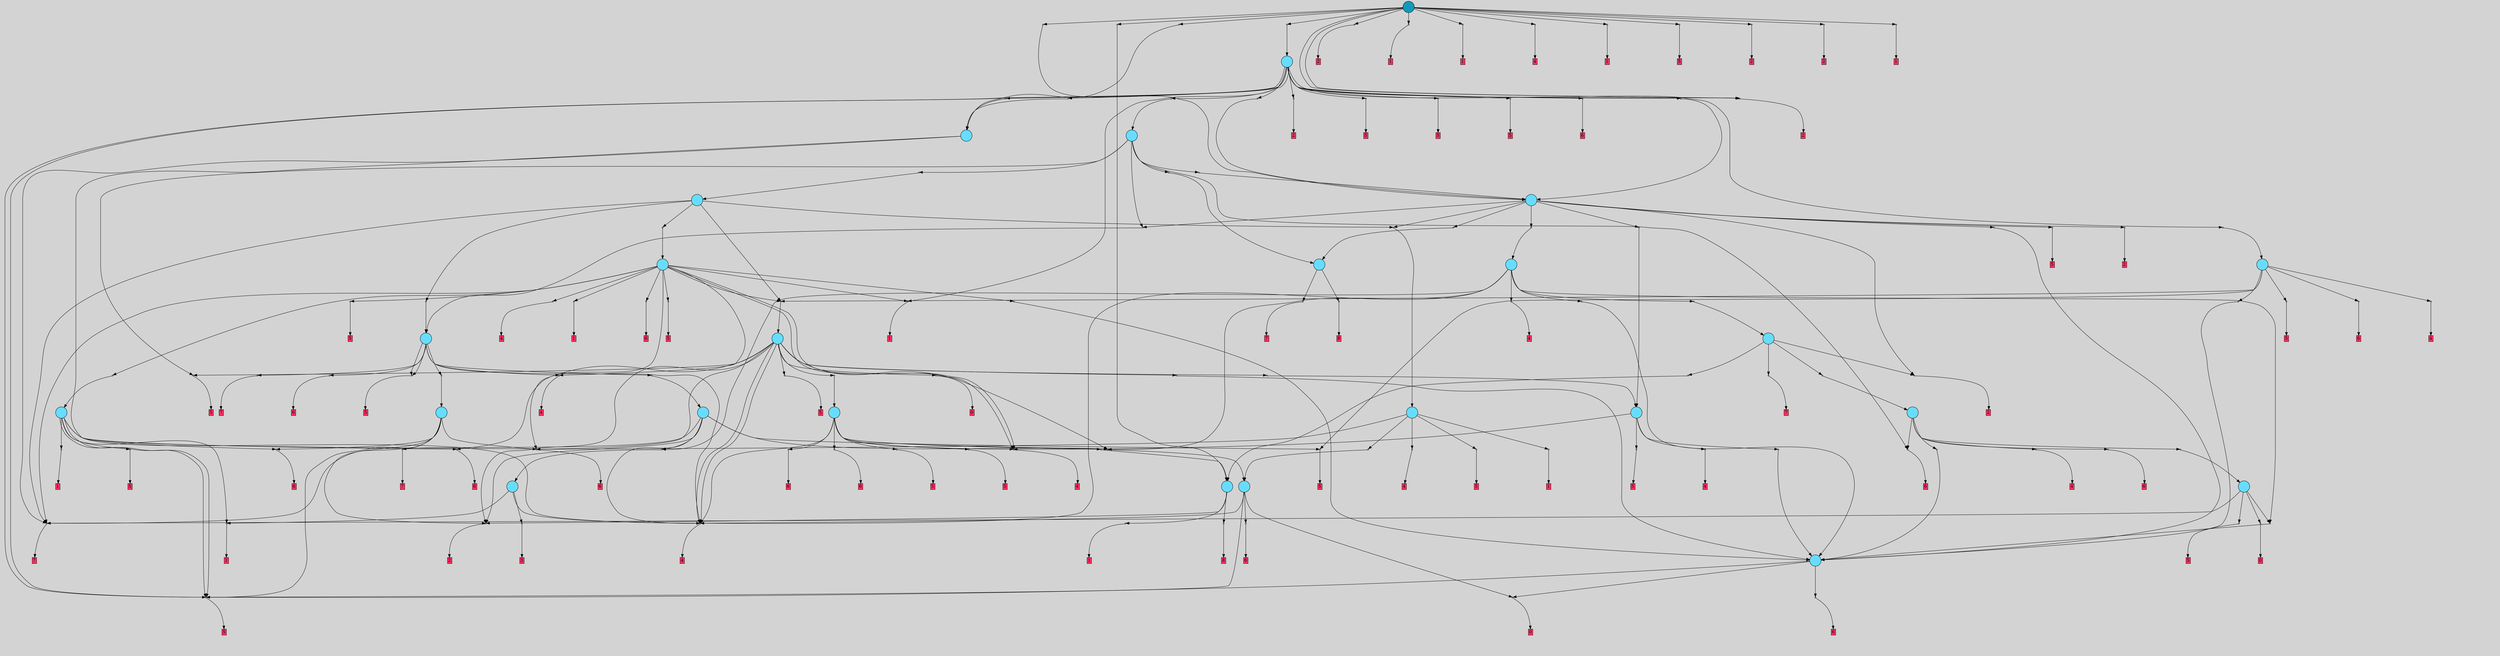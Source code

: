 // File exported with GEGELATI v1.3.1
// On the 2024-04-09 09:48:10
// With the File::TPGGraphDotExporter
digraph{
	graph[pad = "0.212, 0.055" bgcolor = lightgray]
	node[shape=circle style = filled label = ""]
		T1 [fillcolor="#66ddff"]
		T3 [fillcolor="#66ddff"]
		T6 [fillcolor="#66ddff"]
		T7 [fillcolor="#66ddff"]
		T16 [fillcolor="#66ddff"]
		T17 [fillcolor="#66ddff"]
		T25 [fillcolor="#66ddff"]
		T27 [fillcolor="#66ddff"]
		T46 [fillcolor="#66ddff"]
		T48 [fillcolor="#66ddff"]
		T52 [fillcolor="#66ddff"]
		T69 [fillcolor="#66ddff"]
		T71 [fillcolor="#66ddff"]
		T153 [fillcolor="#66ddff"]
		T167 [fillcolor="#66ddff"]
		T170 [fillcolor="#66ddff"]
		T195 [fillcolor="#66ddff"]
		T215 [fillcolor="#66ddff"]
		T229 [fillcolor="#66ddff"]
		T231 [fillcolor="#66ddff"]
		T247 [fillcolor="#66ddff"]
		T318 [fillcolor="#66ddff"]
		T395 [fillcolor="#66ddff"]
		T548 [fillcolor="#66ddff"]
		T899 [fillcolor="#1199bb"]
		P22128 [fillcolor="#cccccc" shape=point] //
		I22128 [shape=box style=invis label="5|0&3|4#4|7#1|7#3|5&#92;n6|5&4|6#1|6#2|6#0|5&#92;n7|7&4|0#4|5#3|6#3|3&#92;n2|7&0|6#1|2#3|6#1|1&#92;n6|7&0|0#0|1#4|2#0|7&#92;n4|4&1|6#4|5#1|4#0|6&#92;n2|6&1|1#4|7#1|2#2|6&#92;n"]
		P22128 -> I22128[style=invis]
		A12295 [fillcolor="#ff3366" shape=box margin=0.03 width=0 height=0 label="1"]
		T1 -> P22128 -> A12295
		P22129 [fillcolor="#cccccc" shape=point] //
		I22129 [shape=box style=invis label="1|4&0|2#1|4#1|7#0|4&#92;n"]
		P22129 -> I22129[style=invis]
		A12296 [fillcolor="#ff3366" shape=box margin=0.03 width=0 height=0 label="2"]
		T1 -> P22129 -> A12296
		P22130 [fillcolor="#cccccc" shape=point] //
		I22130 [shape=box style=invis label="7|1&3|3#3|3#0|7#4|3&#92;n7|7&1|7#0|6#2|3#4|5&#92;n1|0&3|3#2|0#1|0#2|3&#92;n7|7&1|4#2|7#3|0#2|3&#92;n0|7&2|1#2|5#1|4#0|4&#92;n1|6&2|2#1|7#3|0#4|3&#92;n2|3&4|2#1|5#1|5#1|3&#92;n0|2&1|2#3|0#3|4#1|6&#92;n"]
		P22130 -> I22130[style=invis]
		A12297 [fillcolor="#ff3366" shape=box margin=0.03 width=0 height=0 label="3"]
		T3 -> P22130 -> A12297
		P22131 [fillcolor="#cccccc" shape=point] //
		I22131 [shape=box style=invis label="3|3&3|5#2|0#3|2#4|0&#92;n1|1&2|2#2|2#3|2#3|0&#92;n4|2&1|1#4|7#0|0#0|4&#92;n0|6&0|3#1|0#2|0#0|2&#92;n7|7&3|0#0|7#4|1#4|3&#92;n0|3&1|7#2|3#3|2#2|4&#92;n6|6&2|5#0|0#3|3#1|2&#92;n3|0&1|5#4|6#2|7#0|1&#92;n1|3&1|2#2|1#0|7#4|4&#92;n6|2&0|4#1|3#3|0#1|6&#92;n"]
		P22131 -> I22131[style=invis]
		A12298 [fillcolor="#ff3366" shape=box margin=0.03 width=0 height=0 label="4"]
		T3 -> P22131 -> A12298
		P22132 [fillcolor="#cccccc" shape=point] //
		I22132 [shape=box style=invis label="3|4&2|7#0|1#2|2#1|4&#92;n2|7&4|5#1|2#3|2#1|7&#92;n7|1&0|4#0|3#2|4#0|1&#92;n3|7&3|3#3|7#1|3#4|4&#92;n3|1&3|2#4|6#4|6#4|7&#92;n3|5&3|0#1|5#4|7#4|5&#92;n"]
		P22132 -> I22132[style=invis]
		A12299 [fillcolor="#ff3366" shape=box margin=0.03 width=0 height=0 label="6"]
		T6 -> P22132 -> A12299
		P22133 [fillcolor="#cccccc" shape=point] //
		I22133 [shape=box style=invis label="6|4&1|1#0|2#3|3#4|7&#92;n5|6&0|0#0|5#2|6#4|7&#92;n7|2&2|2#2|0#1|5#3|6&#92;n1|5&4|6#4|6#1|4#4|3&#92;n"]
		P22133 -> I22133[style=invis]
		A12300 [fillcolor="#ff3366" shape=box margin=0.03 width=0 height=0 label="7"]
		T6 -> P22133 -> A12300
		P22134 [fillcolor="#cccccc" shape=point] //
		I22134 [shape=box style=invis label="7|2&2|4#3|5#2|6#1|4&#92;n1|2&3|7#4|5#1|4#4|2&#92;n3|7&4|3#4|5#4|1#3|6&#92;n"]
		P22134 -> I22134[style=invis]
		A12301 [fillcolor="#ff3366" shape=box margin=0.03 width=0 height=0 label="7"]
		T7 -> P22134 -> A12301
		P22135 [fillcolor="#cccccc" shape=point] //
		I22135 [shape=box style=invis label="7|5&0|3#0|2#0|6#1|0&#92;n2|0&4|0#1|4#3|5#1|6&#92;n3|3&1|1#1|2#1|3#0|4&#92;n0|4&3|3#0|6#0|7#1|0&#92;n5|7&2|4#3|6#0|7#2|1&#92;n0|1&3|5#0|1#4|7#3|2&#92;n0|3&1|2#4|7#1|1#0|0&#92;n3|3&1|6#2|0#0|1#0|3&#92;n3|6&1|6#0|3#1|2#2|3&#92;n3|5&2|1#2|5#3|0#4|5&#92;n"]
		P22135 -> I22135[style=invis]
		A12302 [fillcolor="#ff3366" shape=box margin=0.03 width=0 height=0 label="8"]
		T7 -> P22135 -> A12302
		P22136 [fillcolor="#cccccc" shape=point] //
		I22136 [shape=box style=invis label="3|2&1|1#2|4#1|1#3|5&#92;n3|1&3|7#1|6#3|7#1|6&#92;n3|7&2|0#0|2#1|0#4|2&#92;n1|4&0|0#2|0#0|3#4|4&#92;n2|2&0|7#1|3#4|3#1|7&#92;n0|0&2|1#1|3#2|0#0|1&#92;n4|7&1|0#4|6#1|3#3|4&#92;n0|5&4|5#3|1#0|1#1|5&#92;n"]
		P22136 -> I22136[style=invis]
		A12303 [fillcolor="#ff3366" shape=box margin=0.03 width=0 height=0 label="8"]
		T1 -> P22136 -> A12303
		P22137 [fillcolor="#cccccc" shape=point] //
		I22137 [shape=box style=invis label="3|1&2|7#0|3#1|5#1|7&#92;n7|7&3|0#3|7#0|0#2|0&#92;n5|0&1|4#2|6#4|6#4|4&#92;n3|3&2|4#1|1#4|0#4|3&#92;n4|7&1|6#4|5#0|0#0|3&#92;n6|6&1|6#0|7#1|4#3|3&#92;n"]
		P22137 -> I22137[style=invis]
		A12304 [fillcolor="#ff3366" shape=box margin=0.03 width=0 height=0 label="1"]
		T3 -> P22137 -> A12304
		P22138 [fillcolor="#cccccc" shape=point] //
		I22138 [shape=box style=invis label="4|6&4|3#4|4#4|0#4|5&#92;n7|3&3|1#2|7#3|0#4|5&#92;n2|6&1|0#4|4#0|0#4|0&#92;n3|5&0|1#4|2#3|0#3|7&#92;n3|3&4|3#2|0#0|7#0|1&#92;n3|4&4|2#0|7#4|4#3|0&#92;n1|3&0|1#2|1#2|4#0|2&#92;n7|2&4|6#2|3#3|4#2|6&#92;n2|7&2|0#2|6#0|7#4|1&#92;n"]
		P22138 -> I22138[style=invis]
		A12305 [fillcolor="#ff3366" shape=box margin=0.03 width=0 height=0 label="0"]
		T16 -> P22138 -> A12305
		P22139 [fillcolor="#cccccc" shape=point] //
		I22139 [shape=box style=invis label="6|0&0|1#0|7#4|0#2|7&#92;n6|7&4|4#2|5#3|6#4|5&#92;n7|6&3|4#0|3#3|0#2|6&#92;n2|1&2|3#4|5#2|4#4|6&#92;n6|4&3|6#1|0#2|2#1|7&#92;n"]
		P22139 -> I22139[style=invis]
		A12306 [fillcolor="#ff3366" shape=box margin=0.03 width=0 height=0 label="6"]
		T16 -> P22139 -> A12306
		P22140 [fillcolor="#cccccc" shape=point] //
		I22140 [shape=box style=invis label="4|2&0|5#1|7#1|7#4|4&#92;n1|1&3|0#4|3#0|5#1|6&#92;n3|0&1|5#3|5#4|7#0|0&#92;n5|6&3|5#4|2#0|7#2|2&#92;n5|4&2|7#1|6#0|0#4|6&#92;n2|4&3|2#3|7#2|4#3|2&#92;n6|2&4|1#1|1#1|4#1|6&#92;n2|4&1|5#3|0#3|4#2|4&#92;n6|6&2|5#4|7#1|6#0|7&#92;n"]
		P22140 -> I22140[style=invis]
		A12307 [fillcolor="#ff3366" shape=box margin=0.03 width=0 height=0 label="5"]
		T16 -> P22140 -> A12307
		T16 -> P22131
		T17 -> P22140
		P22141 [fillcolor="#cccccc" shape=point] //
		I22141 [shape=box style=invis label="6|0&0|1#0|7#4|0#2|7&#92;n6|4&3|6#1|0#2|2#1|7&#92;n7|6&3|4#0|3#3|0#3|6&#92;n4|3&2|2#2|0#1|3#1|5&#92;n7|1&2|3#4|5#2|4#4|6&#92;n"]
		P22141 -> I22141[style=invis]
		A12308 [fillcolor="#ff3366" shape=box margin=0.03 width=0 height=0 label="6"]
		T17 -> P22141 -> A12308
		T17 -> P22138
		T25 -> P22132
		P22142 [fillcolor="#cccccc" shape=point] //
		I22142 [shape=box style=invis label="6|4&1|1#0|2#3|3#4|7&#92;n5|6&0|0#3|5#2|6#4|7&#92;n7|2&2|2#2|0#1|5#3|6&#92;n1|5&4|6#4|6#1|4#4|3&#92;n0|2&0|0#0|7#4|6#3|0&#92;n"]
		P22142 -> I22142[style=invis]
		A12309 [fillcolor="#ff3366" shape=box margin=0.03 width=0 height=0 label="7"]
		T25 -> P22142 -> A12309
		T25 -> P22140
		T25 -> P22129
		P22143 [fillcolor="#cccccc" shape=point] //
		I22143 [shape=box style=invis label="6|0&0|1#0|7#4|0#2|7&#92;n7|6&3|4#0|3#3|0#2|6&#92;n6|4&3|6#1|0#2|2#1|7&#92;n7|1&2|3#4|5#2|4#4|6&#92;n"]
		P22143 -> I22143[style=invis]
		A12310 [fillcolor="#ff3366" shape=box margin=0.03 width=0 height=0 label="6"]
		T25 -> P22143 -> A12310
		T27 -> P22140
		T27 -> P22143
		T27 -> P22140
		P22144 [fillcolor="#cccccc" shape=point] //
		I22144 [shape=box style=invis label="3|0&2|7#0|3#1|5#1|7&#92;n7|7&3|0#3|7#0|0#2|0&#92;n5|0&1|4#2|6#4|6#4|4&#92;n6|6&1|6#0|7#1|4#3|3&#92;n4|7&1|6#4|5#0|0#0|3&#92;n3|3&2|4#1|1#4|0#4|3&#92;n"]
		P22144 -> I22144[style=invis]
		A12311 [fillcolor="#ff3366" shape=box margin=0.03 width=0 height=0 label="1"]
		T27 -> P22144 -> A12311
		P22145 [fillcolor="#cccccc" shape=point] //
		I22145 [shape=box style=invis label="5|4&2|7#1|6#0|0#4|6&#92;n1|1&3|0#4|3#0|5#1|6&#92;n3|0&1|5#3|5#4|7#0|0&#92;n5|6&3|5#4|2#0|7#2|2&#92;n4|2&0|5#1|7#1|7#4|4&#92;n2|4&3|2#3|7#2|4#3|2&#92;n6|2&4|1#1|1#1|4#1|6&#92;n2|4&1|5#3|0#3|4#2|4&#92;n6|6&0|5#4|7#1|6#0|7&#92;n"]
		P22145 -> I22145[style=invis]
		A12312 [fillcolor="#ff3366" shape=box margin=0.03 width=0 height=0 label="5"]
		T27 -> P22145 -> A12312
		T27 -> P22131
		P22146 [fillcolor="#cccccc" shape=point] //
		I22146 [shape=box style=invis label="3|5&3|0#1|5#4|7#4|5&#92;n7|1&0|4#0|3#2|4#0|1&#92;n3|7&3|3#3|7#1|3#4|4&#92;n3|1&3|2#3|6#4|6#4|7&#92;n2|7&4|5#1|2#3|2#1|7&#92;n"]
		P22146 -> I22146[style=invis]
		A12313 [fillcolor="#ff3366" shape=box margin=0.03 width=0 height=0 label="6"]
		T27 -> P22146 -> A12313
		T27 -> P22137
		P22147 [fillcolor="#cccccc" shape=point] //
		I22147 [shape=box style=invis label="3|5&4|0#1|5#4|7#4|5&#92;n0|0&1|3#2|5#0|4#3|7&#92;n2|7&4|1#1|2#3|2#1|7&#92;n7|1&0|4#0|3#3|4#0|1&#92;n3|4&2|7#0|1#2|2#1|4&#92;n"]
		P22147 -> I22147[style=invis]
		T46 -> P22147 -> T3
		T46 -> P22133
		T46 -> P22129
		P22148 [fillcolor="#cccccc" shape=point] //
		I22148 [shape=box style=invis label="6|0&3|1#2|1#2|0#0|4&#92;n6|5&3|1#2|3#1|5#1|0&#92;n"]
		P22148 -> I22148[style=invis]
		T46 -> P22148 -> T16
		T46 -> P22131
		P22149 [fillcolor="#cccccc" shape=point] //
		I22149 [shape=box style=invis label="4|2&0|5#1|7#1|7#4|4&#92;n1|1&3|0#4|3#0|5#1|6&#92;n6|6&2|5#4|7#1|6#0|7&#92;n5|6&4|5#4|2#0|7#2|2&#92;n5|4&2|7#1|6#0|0#4|6&#92;n6|2&4|1#1|1#1|4#1|6&#92;n2|4&1|5#3|0#3|4#2|4&#92;n3|0&1|5#3|5#4|7#0|0&#92;n"]
		P22149 -> I22149[style=invis]
		A12314 [fillcolor="#ff3366" shape=box margin=0.03 width=0 height=0 label="5"]
		T46 -> P22149 -> A12314
		P22150 [fillcolor="#cccccc" shape=point] //
		I22150 [shape=box style=invis label="3|7&4|2#1|2#2|7#0|6&#92;n3|6&2|2#0|7#4|6#1|3&#92;n5|1&1|5#0|5#1|5#2|4&#92;n7|3&3|0#0|3#3|7#0|2&#92;n2|5&2|2#4|2#2|7#2|1&#92;n0|0&3|2#2|1#2|5#0|4&#92;n3|7&3|6#2|0#1|7#2|4&#92;n5|2&3|3#3|0#1|6#3|7&#92;n"]
		P22150 -> I22150[style=invis]
		A12315 [fillcolor="#ff3366" shape=box margin=0.03 width=0 height=0 label="4"]
		T48 -> P22150 -> A12315
		P22151 [fillcolor="#cccccc" shape=point] //
		I22151 [shape=box style=invis label="4|2&0|5#1|7#1|7#4|4&#92;n1|1&3|0#4|3#0|5#1|6&#92;n2|4&3|2#3|7#2|4#3|2&#92;n5|6&3|5#4|2#0|7#2|2&#92;n5|4&2|7#1|6#0|0#4|6&#92;n3|0&1|5#3|5#4|7#0|0&#92;n6|2&4|1#1|1#1|4#1|6&#92;n2|4&1|5#3|0#3|4#2|4&#92;n6|6&2|6#4|7#1|6#0|7&#92;n"]
		P22151 -> I22151[style=invis]
		A12316 [fillcolor="#ff3366" shape=box margin=0.03 width=0 height=0 label="5"]
		T48 -> P22151 -> A12316
		P22152 [fillcolor="#cccccc" shape=point] //
		I22152 [shape=box style=invis label="6|0&3|4#4|7#1|7#3|5&#92;n6|5&4|6#1|6#2|6#0|5&#92;n7|7&4|0#4|5#3|6#3|3&#92;n2|7&0|6#1|2#3|6#1|1&#92;n6|7&0|0#0|1#4|2#0|7&#92;n2|6&1|1#4|7#1|2#2|6&#92;n4|4&1|6#4|5#1|4#0|6&#92;n"]
		P22152 -> I22152[style=invis]
		A12317 [fillcolor="#ff3366" shape=box margin=0.03 width=0 height=0 label="1"]
		T48 -> P22152 -> A12317
		P22153 [fillcolor="#cccccc" shape=point] //
		I22153 [shape=box style=invis label="0|2&2|1#3|3#4|1#0|6&#92;n2|2&1|2#3|1#1|0#3|3&#92;n2|3&0|4#3|7#2|0#0|7&#92;n1|2&4|0#3|1#4|3#1|7&#92;n7|2&2|1#3|6#2|1#1|1&#92;n1|0&4|3#4|3#2|5#1|5&#92;n5|6&4|6#1|0#1|0#4|5&#92;n4|3&2|1#1|3#1|7#4|5&#92;n1|7&3|4#2|5#4|5#1|3&#92;n"]
		P22153 -> I22153[style=invis]
		T48 -> P22153 -> T16
		T48 -> P22143
		T52 -> P22133
		P22154 [fillcolor="#cccccc" shape=point] //
		I22154 [shape=box style=invis label="5|4&2|4#4|0#2|7#4|7&#92;n4|0&3|4#4|7#1|5#0|1&#92;n"]
		P22154 -> I22154[style=invis]
		A12318 [fillcolor="#ff3366" shape=box margin=0.03 width=0 height=0 label="0"]
		T52 -> P22154 -> A12318
		P22155 [fillcolor="#cccccc" shape=point] //
		I22155 [shape=box style=invis label="5|6&3|5#4|2#0|7#2|2&#92;n1|1&3|0#4|3#0|5#1|6&#92;n3|0&1|5#3|5#4|7#0|0&#92;n7|4&4|4#1|3#3|2#4|6&#92;n0|4&2|7#1|6#0|0#4|6&#92;n2|4&3|2#3|7#2|4#3|2&#92;n6|2&4|1#1|1#1|4#1|6&#92;n2|4&1|5#3|0#3|4#2|4&#92;n6|6&2|5#4|7#1|6#0|7&#92;n"]
		P22155 -> I22155[style=invis]
		A12319 [fillcolor="#ff3366" shape=box margin=0.03 width=0 height=0 label="5"]
		T52 -> P22155 -> A12319
		P22156 [fillcolor="#cccccc" shape=point] //
		I22156 [shape=box style=invis label="2|7&0|6#1|2#3|6#1|1&#92;n6|5&4|6#1|6#2|6#0|5&#92;n7|7&4|0#4|5#3|6#3|3&#92;n6|0&3|4#4|7#1|7#3|5&#92;n6|7&0|0#0|1#4|2#0|7&#92;n2|6&1|1#4|7#1|2#2|6&#92;n4|4&1|6#3|5#1|4#0|6&#92;n"]
		P22156 -> I22156[style=invis]
		T52 -> P22156 -> T17
		P22157 [fillcolor="#cccccc" shape=point] //
		I22157 [shape=box style=invis label="6|0&0|1#0|7#4|0#2|7&#92;n7|6&3|4#0|3#3|0#2|6&#92;n1|5&1|0#4|6#1|3#1|6&#92;n7|1&2|3#2|5#2|4#4|6&#92;n6|4&3|6#1|0#2|2#1|7&#92;n"]
		P22157 -> I22157[style=invis]
		A12320 [fillcolor="#ff3366" shape=box margin=0.03 width=0 height=0 label="6"]
		T69 -> P22157 -> A12320
		T69 -> P22148
		P22158 [fillcolor="#cccccc" shape=point] //
		I22158 [shape=box style=invis label="2|4&1|5#3|0#3|4#2|4&#92;n5|4&2|7#1|6#0|7#0|6&#92;n7|7&2|6#4|7#0|6#4|0&#92;n6|2&2|1#1|1#1|4#1|6&#92;n1|1&3|0#4|3#0|5#1|6&#92;n1|6&3|5#4|2#0|7#2|2&#92;n5|6&0|3#3|4#3|7#4|5&#92;n4|2&0|5#1|3#1|7#4|4&#92;n"]
		P22158 -> I22158[style=invis]
		T69 -> P22158 -> T1
		P22159 [fillcolor="#cccccc" shape=point] //
		I22159 [shape=box style=invis label="7|6&3|4#0|3#3|0#0|6&#92;n7|1&2|3#4|5#2|4#4|6&#92;n6|4&3|6#1|0#2|2#1|7&#92;n"]
		P22159 -> I22159[style=invis]
		A12321 [fillcolor="#ff3366" shape=box margin=0.03 width=0 height=0 label="6"]
		T69 -> P22159 -> A12321
		P22160 [fillcolor="#cccccc" shape=point] //
		I22160 [shape=box style=invis label="5|3&3|2#2|1#0|6#0|0&#92;n3|0&3|4#3|5#3|0#1|5&#92;n5|4&3|5#4|3#0|5#2|7&#92;n7|4&3|0#4|0#1|1#1|4&#92;n3|3&4|4#3|4#4|0#0|6&#92;n"]
		P22160 -> I22160[style=invis]
		A12322 [fillcolor="#ff3366" shape=box margin=0.03 width=0 height=0 label="4"]
		T69 -> P22160 -> A12322
		T69 -> P22131
		P22161 [fillcolor="#cccccc" shape=point] //
		I22161 [shape=box style=invis label="4|2&0|5#1|7#1|7#4|4&#92;n1|1&3|0#4|3#0|5#1|6&#92;n2|4&1|5#3|0#3|4#2|4&#92;n5|6&3|5#4|2#0|7#2|2&#92;n5|4&2|7#1|6#0|0#4|6&#92;n3|1&3|7#2|5#0|0#0|4&#92;n2|4&3|2#3|7#2|4#2|2&#92;n3|0&1|5#3|5#4|7#0|0&#92;n6|6&2|5#4|7#1|6#0|7&#92;n"]
		P22161 -> I22161[style=invis]
		A12323 [fillcolor="#ff3366" shape=box margin=0.03 width=0 height=0 label="5"]
		T69 -> P22161 -> A12323
		P22162 [fillcolor="#cccccc" shape=point] //
		I22162 [shape=box style=invis label="4|2&0|5#1|7#1|7#4|4&#92;n7|5&0|5#3|7#3|4#4|1&#92;n3|0&1|5#3|5#4|7#0|0&#92;n5|6&3|5#4|6#0|7#2|2&#92;n5|4&2|7#1|6#0|0#4|6&#92;n2|4&3|2#3|7#2|4#3|2&#92;n6|2&4|1#1|1#1|4#1|6&#92;n1|1&3|0#4|3#0|5#1|6&#92;n2|4&1|5#3|0#3|4#2|4&#92;n6|6&2|5#4|7#1|6#0|7&#92;n"]
		P22162 -> I22162[style=invis]
		A12324 [fillcolor="#ff3366" shape=box margin=0.03 width=0 height=0 label="5"]
		T69 -> P22162 -> A12324
		P22163 [fillcolor="#cccccc" shape=point] //
		I22163 [shape=box style=invis label="4|2&0|5#1|7#1|7#4|4&#92;n3|0&1|5#3|5#4|7#0|0&#92;n5|4&2|7#1|6#0|0#4|6&#92;n4|5&0|1#1|0#1|0#1|1&#92;n5|6&3|5#4|2#0|5#2|2&#92;n6|2&4|1#1|1#1|4#1|6&#92;n2|4&1|5#3|0#3|0#2|4&#92;n6|6&2|5#4|7#1|6#0|7&#92;n"]
		P22163 -> I22163[style=invis]
		A12325 [fillcolor="#ff3366" shape=box margin=0.03 width=0 height=0 label="5"]
		T71 -> P22163 -> A12325
		T71 -> P22160
		P22164 [fillcolor="#cccccc" shape=point] //
		I22164 [shape=box style=invis label="6|0&3|4#4|7#1|7#3|5&#92;n4|5&4|6#1|6#2|6#0|5&#92;n7|7&4|0#4|5#3|6#3|3&#92;n6|5&0|4#4|3#2|0#2|7&#92;n2|7&0|6#1|2#3|6#1|1&#92;n6|7&0|0#0|1#4|2#0|7&#92;n4|4&1|6#3|5#1|4#0|6&#92;n"]
		P22164 -> I22164[style=invis]
		T71 -> P22164 -> T17
		P22165 [fillcolor="#cccccc" shape=point] //
		I22165 [shape=box style=invis label="7|4&3|0#4|0#1|1#1|4&#92;n3|0&3|4#3|5#3|6#1|5&#92;n5|4&3|5#4|3#0|5#2|7&#92;n5|3&3|2#2|1#0|6#0|0&#92;n"]
		P22165 -> I22165[style=invis]
		A12326 [fillcolor="#ff3366" shape=box margin=0.03 width=0 height=0 label="4"]
		T71 -> P22165 -> A12326
		P22166 [fillcolor="#cccccc" shape=point] //
		I22166 [shape=box style=invis label="4|2&0|5#1|7#1|7#4|4&#92;n1|1&3|0#4|3#0|5#1|6&#92;n2|4&3|2#3|5#2|4#3|2&#92;n5|6&3|5#4|2#0|7#2|2&#92;n5|4&2|7#1|6#0|0#4|6&#92;n3|0&1|5#3|5#4|7#0|0&#92;n6|2&4|1#1|1#1|4#1|6&#92;n2|4&1|5#3|0#3|4#2|4&#92;n6|6&2|5#4|7#1|6#0|7&#92;n"]
		P22166 -> I22166[style=invis]
		A12327 [fillcolor="#ff3366" shape=box margin=0.03 width=0 height=0 label="5"]
		T153 -> P22166 -> A12327
		P22167 [fillcolor="#cccccc" shape=point] //
		I22167 [shape=box style=invis label="2|7&0|6#1|2#3|6#1|1&#92;n2|6&1|1#4|7#0|2#2|6&#92;n6|5&4|6#1|6#2|6#0|5&#92;n6|7&0|0#0|1#4|2#0|7&#92;n6|0&3|3#4|7#1|7#3|5&#92;n7|7&4|0#4|5#3|6#3|3&#92;n6|1&2|5#2|6#3|4#1|5&#92;n4|4&1|6#3|5#1|4#0|6&#92;n"]
		P22167 -> I22167[style=invis]
		T153 -> P22167 -> T46
		P22168 [fillcolor="#cccccc" shape=point] //
		I22168 [shape=box style=invis label="3|3&3|5#2|0#3|2#4|0&#92;n1|1&2|2#2|2#3|2#3|2&#92;n0|6&0|3#1|0#2|0#0|2&#92;n4|2&1|1#4|7#0|0#0|4&#92;n7|7&3|0#0|7#4|1#4|3&#92;n0|3&1|7#2|3#3|2#2|4&#92;n6|6&2|5#0|0#3|3#1|2&#92;n3|0&1|5#4|6#2|7#0|1&#92;n1|3&1|2#2|1#0|7#4|4&#92;n6|2&0|4#1|3#3|0#1|6&#92;n"]
		P22168 -> I22168[style=invis]
		A12328 [fillcolor="#ff3366" shape=box margin=0.03 width=0 height=0 label="4"]
		T153 -> P22168 -> A12328
		T153 -> P22131
		P22169 [fillcolor="#cccccc" shape=point] //
		I22169 [shape=box style=invis label="5|4&3|1#1|2#2|6#2|2&#92;n6|4&1|1#0|2#3|3#4|7&#92;n1|5&4|6#4|6#1|4#4|3&#92;n7|2&2|2#2|0#1|5#3|6&#92;n1|6&0|0#0|5#2|6#4|7&#92;n"]
		P22169 -> I22169[style=invis]
		A12329 [fillcolor="#ff3366" shape=box margin=0.03 width=0 height=0 label="7"]
		T153 -> P22169 -> A12329
		T153 -> P22166
		P22170 [fillcolor="#cccccc" shape=point] //
		I22170 [shape=box style=invis label="7|5&0|3#0|2#0|6#1|0&#92;n3|3&1|1#1|2#1|3#4|4&#92;n2|0&4|0#1|4#3|5#1|6&#92;n5|7&2|4#3|6#0|7#2|1&#92;n0|4&3|3#0|6#0|7#1|0&#92;n0|1&3|5#0|1#4|7#3|2&#92;n6|3&4|6#2|0#0|1#0|3&#92;n3|6&1|6#0|3#1|2#2|3&#92;n0|3&1|2#4|7#1|1#0|0&#92;n"]
		P22170 -> I22170[style=invis]
		T153 -> P22170 -> T25
		P22171 [fillcolor="#cccccc" shape=point] //
		I22171 [shape=box style=invis label="6|0&0|1#0|7#4|3#2|7&#92;n2|1&2|3#4|5#2|4#4|6&#92;n1|1&3|3#1|5#1|6#0|6&#92;n0|0&3|7#3|2#3|1#1|4&#92;n6|4&3|6#1|0#2|2#1|1&#92;n2|2&1|3#2|7#3|6#2|4&#92;n7|6&3|4#0|3#2|0#2|6&#92;n"]
		P22171 -> I22171[style=invis]
		A12330 [fillcolor="#ff3366" shape=box margin=0.03 width=0 height=0 label="6"]
		T153 -> P22171 -> A12330
		P22172 [fillcolor="#cccccc" shape=point] //
		I22172 [shape=box style=invis label="1|0&3|5#4|7#2|3#0|3&#92;n2|4&1|5#3|0#3|4#3|2&#92;n4|7&4|1#3|4#1|4#1|3&#92;n6|1&0|6#2|6#2|1#3|2&#92;n1|0&1|5#3|5#4|7#0|0&#92;n1|1&3|0#4|3#0|5#1|6&#92;n0|4&3|2#3|0#1|4#3|3&#92;n"]
		P22172 -> I22172[style=invis]
		T167 -> P22172 -> T52
		P22173 [fillcolor="#cccccc" shape=point] //
		I22173 [shape=box style=invis label="3|3&3|5#2|0#3|2#4|0&#92;n6|2&0|4#1|3#3|0#1|6&#92;n4|2&1|1#4|7#0|0#0|4&#92;n0|6&0|3#1|0#2|0#0|2&#92;n7|7&3|0#0|7#4|1#4|3&#92;n0|3&1|7#2|3#3|2#2|4&#92;n6|6&2|5#0|0#3|3#1|2&#92;n3|1&1|5#4|6#2|7#0|1&#92;n1|3&1|2#2|1#0|7#4|4&#92;n1|1&2|2#2|2#3|2#3|0&#92;n"]
		P22173 -> I22173[style=invis]
		A12331 [fillcolor="#ff3366" shape=box margin=0.03 width=0 height=0 label="4"]
		T167 -> P22173 -> A12331
		P22174 [fillcolor="#cccccc" shape=point] //
		I22174 [shape=box style=invis label="2|7&1|6#1|1#3|5#2|2&#92;n5|1&1|7#0|6#3|2#4|0&#92;n7|6&4|6#4|2#2|0#0|0&#92;n1|4&3|6#1|0#2|2#1|7&#92;n7|6&3|4#0|3#3|0#2|6&#92;n4|5&1|6#1|4#1|1#1|6&#92;n"]
		P22174 -> I22174[style=invis]
		A12332 [fillcolor="#ff3366" shape=box margin=0.03 width=0 height=0 label="6"]
		T167 -> P22174 -> A12332
		P22175 [fillcolor="#cccccc" shape=point] //
		I22175 [shape=box style=invis label="6|0&3|4#4|7#1|7#3|5&#92;n1|2&1|3#2|5#0|2#1|0&#92;n7|7&4|0#4|5#3|6#3|0&#92;n1|0&0|2#1|1#0|5#0|4&#92;n6|7&0|3#0|3#4|2#0|7&#92;n2|7&1|1#4|7#1|2#2|6&#92;n"]
		P22175 -> I22175[style=invis]
		T167 -> P22175 -> T17
		P22176 [fillcolor="#cccccc" shape=point] //
		I22176 [shape=box style=invis label="6|0&0|1#0|7#4|0#2|7&#92;n7|3&2|7#3|0#3|7#1|4&#92;n7|6&3|4#0|3#3|0#2|6&#92;n6|7&4|4#2|4#3|6#4|5&#92;n2|1&2|3#4|5#2|4#4|6&#92;n"]
		P22176 -> I22176[style=invis]
		A12333 [fillcolor="#ff3366" shape=box margin=0.03 width=0 height=0 label="6"]
		T167 -> P22176 -> A12333
		T170 -> P22129
		P22177 [fillcolor="#cccccc" shape=point] //
		I22177 [shape=box style=invis label="1|1&3|2#1|3#0|5#1|6&#92;n6|0&3|5#0|5#1|0#4|0&#92;n5|5&1|7#4|2#1|1#1|7&#92;n5|6&4|5#0|2#0|7#2|2&#92;n4|5&3|4#0|2#1|7#4|1&#92;n6|2&4|1#1|1#1|6#1|6&#92;n6|6&2|5#4|7#1|6#0|7&#92;n"]
		P22177 -> I22177[style=invis]
		A12334 [fillcolor="#ff3366" shape=box margin=0.03 width=0 height=0 label="5"]
		T170 -> P22177 -> A12334
		P22178 [fillcolor="#cccccc" shape=point] //
		I22178 [shape=box style=invis label="6|2&4|0#0|1#4|2#0|7&#92;n4|3&1|1#0|6#4|2#4|0&#92;n4|4&1|6#3|5#1|4#0|6&#92;n2|7&0|6#1|1#3|6#1|1&#92;n0|7&0|6#4|2#3|0#4|6&#92;n1|6&0|7#1|7#3|3#1|0&#92;n6|0&1|4#4|7#1|7#4|5&#92;n"]
		P22178 -> I22178[style=invis]
		T170 -> P22178 -> T17
		P22179 [fillcolor="#cccccc" shape=point] //
		I22179 [shape=box style=invis label="4|2&0|5#1|7#1|7#4|4&#92;n5|6&3|5#4|2#0|7#2|2&#92;n6|6&2|3#4|7#1|6#0|7&#92;n5|4&2|7#1|6#0|0#4|6&#92;n2|4&3|2#3|7#2|4#3|2&#92;n1|1&3|0#4|3#4|5#1|6&#92;n2|4&1|5#4|0#3|4#2|4&#92;n"]
		P22179 -> I22179[style=invis]
		A12335 [fillcolor="#ff3366" shape=box margin=0.03 width=0 height=0 label="5"]
		T170 -> P22179 -> A12335
		T170 -> P22131
		T170 -> P22146
		P22180 [fillcolor="#cccccc" shape=point] //
		I22180 [shape=box style=invis label="3|3&3|5#2|0#3|2#3|0&#92;n3|4&1|6#0|2#0|1#3|1&#92;n1|1&2|2#2|2#3|2#3|0&#92;n4|2&1|0#4|7#0|0#0|4&#92;n3|0&1|5#4|6#2|7#0|1&#92;n0|3&1|7#2|3#3|2#2|4&#92;n6|6&2|5#0|0#3|3#1|2&#92;n7|7&3|0#0|7#4|1#4|3&#92;n1|3&1|2#2|1#0|7#4|4&#92;n"]
		P22180 -> I22180[style=invis]
		T170 -> P22180 -> T71
		T170 -> P22143
		P22181 [fillcolor="#cccccc" shape=point] //
		I22181 [shape=box style=invis label="3|3&3|5#2|0#3|2#4|0&#92;n1|1&2|2#2|2#3|2#3|0&#92;n4|2&0|1#4|7#0|0#0|4&#92;n0|6&0|3#1|0#2|0#0|2&#92;n6|6&2|5#0|0#3|3#1|2&#92;n0|3&1|7#2|3#3|2#2|4&#92;n7|7&3|0#0|7#4|1#4|3&#92;n3|0&1|5#4|6#2|7#0|1&#92;n1|3&1|2#2|1#0|7#4|4&#92;n6|2&0|4#1|3#3|0#1|6&#92;n"]
		P22181 -> I22181[style=invis]
		T170 -> P22181 -> T69
		T170 -> P22131
		T170 -> P22148
		P22182 [fillcolor="#cccccc" shape=point] //
		I22182 [shape=box style=invis label="4|0&3|4#4|7#1|5#0|1&#92;n5|4&2|4#4|0#2|7#1|0&#92;n7|1&4|4#4|6#3|6#4|2&#92;n1|4&2|3#4|7#1|4#3|3&#92;n"]
		P22182 -> I22182[style=invis]
		A12336 [fillcolor="#ff3366" shape=box margin=0.03 width=0 height=0 label="0"]
		T170 -> P22182 -> A12336
		P22183 [fillcolor="#cccccc" shape=point] //
		I22183 [shape=box style=invis label="1|4&0|2#1|4#1|7#3|4&#92;n"]
		P22183 -> I22183[style=invis]
		A12337 [fillcolor="#ff3366" shape=box margin=0.03 width=0 height=0 label="2"]
		T195 -> P22183 -> A12337
		P22184 [fillcolor="#cccccc" shape=point] //
		I22184 [shape=box style=invis label="0|0&1|2#3|2#0|0#2|1&#92;n6|1&0|1#4|4#0|6#1|6&#92;n5|6&0|0#0|5#2|7#4|7&#92;n"]
		P22184 -> I22184[style=invis]
		A12338 [fillcolor="#ff3366" shape=box margin=0.03 width=0 height=0 label="7"]
		T195 -> P22184 -> A12338
		P22185 [fillcolor="#cccccc" shape=point] //
		I22185 [shape=box style=invis label="7|3&2|1#4|1#4|7#2|3&#92;n2|1&2|3#4|5#2|4#4|6&#92;n6|0&4|4#4|6#4|1#3|3&#92;n1|7&2|3#2|0#1|6#4|6&#92;n"]
		P22185 -> I22185[style=invis]
		T195 -> P22185 -> T167
		P22186 [fillcolor="#cccccc" shape=point] //
		I22186 [shape=box style=invis label="7|3&4|1#1|0#1|5#0|2&#92;n0|7&0|4#4|4#0|1#1|1&#92;n7|3&3|1#2|7#3|0#0|5&#92;n0|0&2|6#2|4#1|3#1|4&#92;n0|6&2|1#4|2#1|2#1|2&#92;n3|4&0|0#1|2#4|7#2|6&#92;n1|3&2|0#3|3#0|3#3|2&#92;n6|2&4|0#4|4#0|3#2|5&#92;n4|6&4|3#4|4#4|0#1|5&#92;n"]
		P22186 -> I22186[style=invis]
		T195 -> P22186 -> T1
		T215 -> P22149
		P22187 [fillcolor="#cccccc" shape=point] //
		I22187 [shape=box style=invis label="2|0&1|0#3|7#2|7#4|5&#92;n0|7&1|3#1|7#0|2#4|1&#92;n"]
		P22187 -> I22187[style=invis]
		T215 -> P22187 -> T170
		P22188 [fillcolor="#cccccc" shape=point] //
		I22188 [shape=box style=invis label="4|2&0|5#1|7#1|7#4|4&#92;n1|1&3|0#4|3#0|5#1|2&#92;n3|0&1|5#3|5#4|7#0|0&#92;n5|6&3|5#4|2#0|7#2|2&#92;n5|4&2|7#1|6#0|0#4|6&#92;n2|4&3|2#3|7#2|4#3|2&#92;n2|4&1|5#3|0#3|4#2|4&#92;n6|2&4|1#1|1#1|4#1|6&#92;n6|6&2|5#4|7#1|6#0|7&#92;n"]
		P22188 -> I22188[style=invis]
		A12339 [fillcolor="#ff3366" shape=box margin=0.03 width=0 height=0 label="5"]
		T215 -> P22188 -> A12339
		P22189 [fillcolor="#cccccc" shape=point] //
		I22189 [shape=box style=invis label="7|1&2|3#4|5#4|4#4|6&#92;n7|6&3|4#1|3#3|0#2|6&#92;n6|4&3|6#1|0#2|2#1|7&#92;n"]
		P22189 -> I22189[style=invis]
		A12340 [fillcolor="#ff3366" shape=box margin=0.03 width=0 height=0 label="6"]
		T215 -> P22189 -> A12340
		P22190 [fillcolor="#cccccc" shape=point] //
		I22190 [shape=box style=invis label="3|3&3|5#2|0#3|2#4|0&#92;n1|1&2|2#2|2#3|2#3|0&#92;n4|2&1|1#4|7#0|0#0|4&#92;n0|6&0|3#1|0#2|0#0|2&#92;n3|0&1|5#4|6#2|7#0|1&#92;n0|3&1|7#2|3#3|2#2|4&#92;n6|6&2|5#0|0#3|3#1|0&#92;n7|7&3|0#0|7#4|1#4|3&#92;n1|3&1|2#2|1#0|7#4|4&#92;n6|2&0|4#1|3#3|0#1|6&#92;n"]
		P22190 -> I22190[style=invis]
		A12341 [fillcolor="#ff3366" shape=box margin=0.03 width=0 height=0 label="4"]
		T215 -> P22190 -> A12341
		P22191 [fillcolor="#cccccc" shape=point] //
		I22191 [shape=box style=invis label="2|7&0|6#1|2#3|6#1|1&#92;n6|5&4|6#1|6#2|6#0|5&#92;n7|7&4|0#4|5#3|6#3|3&#92;n7|1&1|6#3|0#4|7#2|7&#92;n6|0&3|4#4|7#1|7#3|5&#92;n4|4&1|6#3|5#1|4#0|6&#92;n2|6&1|1#4|7#1|2#2|6&#92;n"]
		P22191 -> I22191[style=invis]
		T215 -> P22191 -> T17
		T229 -> P22147
		T229 -> P22131
		T229 -> P22156
		P22192 [fillcolor="#cccccc" shape=point] //
		I22192 [shape=box style=invis label="2|0&1|0#3|7#2|7#4|0&#92;n"]
		P22192 -> I22192[style=invis]
		T229 -> P22192 -> T195
		T229 -> P22148
		P22193 [fillcolor="#cccccc" shape=point] //
		I22193 [shape=box style=invis label="3|1&2|4#3|4#0|3#4|0&#92;n2|3&0|4#3|7#1|4#4|3&#92;n6|2&4|7#2|4#0|5#4|6&#92;n0|5&2|3#0|0#4|1#4|3&#92;n6|0&1|4#1|7#0|0#2|5&#92;n1|1&4|5#3|2#3|5#1|4&#92;n3|0&1|2#0|3#3|0#3|6&#92;n6|3&4|1#3|6#1|1#3|2&#92;n"]
		P22193 -> I22193[style=invis]
		T229 -> P22193 -> T17
		P22194 [fillcolor="#cccccc" shape=point] //
		I22194 [shape=box style=invis label="7|0&3|0#4|0#1|1#1|4&#92;n3|0&3|4#3|5#3|6#1|5&#92;n5|3&3|2#2|1#0|6#0|0&#92;n5|4&3|5#4|3#0|5#2|7&#92;n"]
		P22194 -> I22194[style=invis]
		A12342 [fillcolor="#ff3366" shape=box margin=0.03 width=0 height=0 label="4"]
		T229 -> P22194 -> A12342
		P22195 [fillcolor="#cccccc" shape=point] //
		I22195 [shape=box style=invis label="2|4&3|2#3|7#2|4#3|2&#92;n1|1&3|0#4|3#0|5#1|6&#92;n2|2&0|0#3|1#0|7#0|5&#92;n0|6&4|4#4|6#4|6#4|6&#92;n5|6&3|5#4|2#1|7#2|2&#92;n6|6&4|1#1|6#1|4#1|6&#92;n3|0&1|3#3|5#4|7#0|0&#92;n6|6&2|5#4|7#1|6#0|7&#92;n"]
		P22195 -> I22195[style=invis]
		T231 -> P22195 -> T27
		P22196 [fillcolor="#cccccc" shape=point] //
		I22196 [shape=box style=invis label="6|0&3|4#4|7#1|7#3|5&#92;n6|5&4|6#1|6#2|6#0|5&#92;n7|7&4|0#4|5#3|6#3|3&#92;n3|7&0|6#1|2#3|6#1|1&#92;n6|7&0|0#0|1#4|2#0|7&#92;n4|4&1|6#4|5#1|4#0|6&#92;n2|6&1|1#4|7#1|2#2|6&#92;n"]
		P22196 -> I22196[style=invis]
		A12343 [fillcolor="#ff3366" shape=box margin=0.03 width=0 height=0 label="1"]
		T231 -> P22196 -> A12343
		P22197 [fillcolor="#cccccc" shape=point] //
		I22197 [shape=box style=invis label="4|2&0|5#1|7#1|7#4|4&#92;n1|1&3|0#4|3#0|5#1|6&#92;n3|0&1|5#3|5#4|7#0|0&#92;n5|3&3|5#4|2#0|7#2|2&#92;n2|4&3|2#3|7#2|4#3|2&#92;n2|4&1|5#3|0#3|4#2|4&#92;n6|2&4|1#1|1#1|4#1|6&#92;n6|6&2|5#4|7#1|6#0|7&#92;n"]
		P22197 -> I22197[style=invis]
		A12344 [fillcolor="#ff3366" shape=box margin=0.03 width=0 height=0 label="5"]
		T231 -> P22197 -> A12344
		T231 -> P22143
		P22198 [fillcolor="#cccccc" shape=point] //
		I22198 [shape=box style=invis label="5|3&3|2#2|1#0|6#0|0&#92;n3|0&3|4#3|5#3|0#4|5&#92;n5|4&3|5#4|3#0|5#2|7&#92;n3|3&4|4#3|4#4|0#0|6&#92;n7|4&3|0#4|0#1|1#1|4&#92;n"]
		P22198 -> I22198[style=invis]
		A12345 [fillcolor="#ff3366" shape=box margin=0.03 width=0 height=0 label="4"]
		T231 -> P22198 -> A12345
		T231 -> P22160
		P22199 [fillcolor="#cccccc" shape=point] //
		I22199 [shape=box style=invis label="3|0&3|5#4|7#1|7#3|5&#92;n3|3&1|2#0|2#4|0#0|6&#92;n6|7&0|0#0|1#4|2#0|7&#92;n2|7&0|3#4|1#0|2#2|1&#92;n2|3&2|5#4|2#2|6#2|5&#92;n6|7&4|0#4|5#3|6#3|3&#92;n"]
		P22199 -> I22199[style=invis]
		A12346 [fillcolor="#ff3366" shape=box margin=0.03 width=0 height=0 label="1"]
		T231 -> P22199 -> A12346
		P22200 [fillcolor="#cccccc" shape=point] //
		I22200 [shape=box style=invis label="7|1&2|3#4|5#2|4#4|2&#92;n7|6&3|4#0|3#3|0#2|6&#92;n1|6&2|2#2|7#0|6#2|0&#92;n"]
		P22200 -> I22200[style=invis]
		A12347 [fillcolor="#ff3366" shape=box margin=0.03 width=0 height=0 label="6"]
		T231 -> P22200 -> A12347
		T231 -> P22187
		T231 -> P22133
		P22201 [fillcolor="#cccccc" shape=point] //
		I22201 [shape=box style=invis label="7|7&4|0#1|5#3|6#3|3&#92;n6|5&4|6#1|6#2|6#0|5&#92;n6|0&3|4#4|7#1|7#3|5&#92;n6|7&0|0#0|1#4|2#0|7&#92;n2|6&1|1#4|7#1|2#2|6&#92;n4|4&1|6#3|5#1|4#0|6&#92;n"]
		P22201 -> I22201[style=invis]
		T231 -> P22201 -> T17
		T231 -> P22160
		P22202 [fillcolor="#cccccc" shape=point] //
		I22202 [shape=box style=invis label="4|2&0|5#1|7#2|7#4|4&#92;n1|1&3|0#4|3#0|5#1|6&#92;n6|0&2|5#0|2#4|2#1|1&#92;n3|0&1|5#3|5#4|7#0|0&#92;n6|6&2|5#4|7#1|6#0|7&#92;n5|4&2|7#1|6#0|0#4|6&#92;n2|4&3|2#3|7#2|4#3|2&#92;n6|2&4|1#1|1#1|4#1|6&#92;n2|4&1|5#3|0#3|4#2|4&#92;n5|6&3|5#4|2#0|7#2|2&#92;n"]
		P22202 -> I22202[style=invis]
		A12348 [fillcolor="#ff3366" shape=box margin=0.03 width=0 height=0 label="5"]
		T231 -> P22202 -> A12348
		T231 -> P22168
		P22203 [fillcolor="#cccccc" shape=point] //
		I22203 [shape=box style=invis label="6|7&0|0#0|1#4|2#0|7&#92;n6|5&4|6#1|6#2|6#0|5&#92;n6|0&3|4#4|7#1|7#3|5&#92;n7|7&4|0#1|5#3|6#3|3&#92;n7|6&1|1#4|7#1|2#2|6&#92;n4|4&1|6#3|5#1|4#0|6&#92;n"]
		P22203 -> I22203[style=invis]
		T247 -> P22203 -> T48
		P22204 [fillcolor="#cccccc" shape=point] //
		I22204 [shape=box style=invis label="5|3&2|7#1|6#4|7#0|1&#92;n1|5&3|0#4|5#2|6#4|7&#92;n4|3&0|5#1|7#3|7#4|4&#92;n4|0&4|1#0|6#2|2#1|1&#92;n3|4&4|3#2|1#4|1#0|5&#92;n2|7&1|5#3|0#3|4#2|2&#92;n"]
		P22204 -> I22204[style=invis]
		T247 -> P22204 -> T231
		T247 -> P22187
		P22205 [fillcolor="#cccccc" shape=point] //
		I22205 [shape=box style=invis label="7|2&1|2#1|0#4|1#4|7&#92;n5|0&0|5#0|4#2|3#3|5&#92;n2|7&2|2#2|6#0|7#4|1&#92;n6|3&3|0#1|7#3|0#0|6&#92;n7|3&3|1#2|7#3|0#4|5&#92;n7|2&4|6#2|3#3|4#0|6&#92;n7|4&1|0#4|3#3|6#1|0&#92;n6|1&3|7#2|6#1|3#4|2&#92;n6|3&0|1#2|1#2|1#4|2&#92;n3|3&4|3#0|0#0|7#2|4&#92;n"]
		P22205 -> I22205[style=invis]
		T247 -> P22205 -> T153
		T247 -> P22133
		P22206 [fillcolor="#cccccc" shape=point] //
		I22206 [shape=box style=invis label="0|6&4|5#0|5#2|2#0|1&#92;n2|0&1|0#3|7#2|0#4|5&#92;n4|0&3|0#0|2#1|2#3|6&#92;n"]
		P22206 -> I22206[style=invis]
		T318 -> P22206 -> T229
		P22207 [fillcolor="#cccccc" shape=point] //
		I22207 [shape=box style=invis label="7|7&4|0#4|5#3|1#3|3&#92;n6|5&4|6#1|6#2|6#0|5&#92;n6|7&0|0#0|1#4|2#0|7&#92;n4|6&2|6#0|7#0|1#3|1&#92;n6|0&3|4#4|7#1|7#3|5&#92;n2|6&1|1#4|3#1|2#2|6&#92;n4|4&1|6#3|5#1|4#0|6&#92;n"]
		P22207 -> I22207[style=invis]
		T318 -> P22207 -> T7
		P22208 [fillcolor="#cccccc" shape=point] //
		I22208 [shape=box style=invis label="7|0&0|2#3|4#3|3#4|1&#92;n1|1&2|2#2|5#3|2#3|0&#92;n3|3&3|3#2|0#3|2#4|5&#92;n6|3&1|3#1|4#0|2#3|2&#92;n3|0&1|5#4|6#2|7#0|1&#92;n3|0&2|7#1|3#2|7#4|0&#92;n0|6&4|3#1|0#2|0#0|2&#92;n6|7&1|6#4|0#2|7#0|5&#92;n"]
		P22208 -> I22208[style=invis]
		T318 -> P22208 -> T71
		T318 -> P22183
		P22209 [fillcolor="#cccccc" shape=point] //
		I22209 [shape=box style=invis label="4|2&0|5#1|7#1|7#4|4&#92;n7|4&0|6#1|6#2|0#1|5&#92;n1|1&3|0#4|3#0|5#1|6&#92;n3|0&1|5#3|5#4|7#0|0&#92;n5|6&3|5#4|2#0|7#2|2&#92;n2|4&1|5#3|0#3|4#2|4&#92;n2|4&3|2#3|7#2|4#3|2&#92;n7|2&4|1#1|1#1|4#1|6&#92;n5|4&2|7#1|6#0|0#4|6&#92;n6|6&2|5#4|7#1|6#0|7&#92;n"]
		P22209 -> I22209[style=invis]
		A12349 [fillcolor="#ff3366" shape=box margin=0.03 width=0 height=0 label="5"]
		T318 -> P22209 -> A12349
		P22210 [fillcolor="#cccccc" shape=point] //
		I22210 [shape=box style=invis label="2|5&3|5#2|6#0|0#3|6&#92;n3|3&3|7#3|6#0|4#3|0&#92;n6|1&1|5#1|6#1|3#4|2&#92;n6|0&2|0#3|1#0|7#1|2&#92;n1|6&4|5#4|3#3|1#0|1&#92;n2|3&4|5#3|4#1|3#4|1&#92;n3|2&3|0#1|5#3|6#1|5&#92;n0|2&1|0#1|4#4|6#3|5&#92;n"]
		P22210 -> I22210[style=invis]
		T318 -> P22210 -> T153
		P22211 [fillcolor="#cccccc" shape=point] //
		I22211 [shape=box style=invis label="6|0&0|5#2|5#0|5#3|1&#92;n1|0&0|1#3|2#0|2#2|0&#92;n"]
		P22211 -> I22211[style=invis]
		A12350 [fillcolor="#ff3366" shape=box margin=0.03 width=0 height=0 label="2"]
		T318 -> P22211 -> A12350
		P22212 [fillcolor="#cccccc" shape=point] //
		I22212 [shape=box style=invis label="2|7&0|6#1|2#3|6#1|1&#92;n7|7&4|0#4|5#3|6#3|3&#92;n6|5&4|6#1|6#2|6#0|5&#92;n6|0&3|4#4|7#1|7#3|5&#92;n6|7&0|0#0|1#4|2#0|7&#92;n2|6&1|1#4|3#1|2#2|6&#92;n4|4&1|6#3|5#1|4#0|6&#92;n"]
		P22212 -> I22212[style=invis]
		T318 -> P22212 -> T17
		T318 -> P22203
		P22213 [fillcolor="#cccccc" shape=point] //
		I22213 [shape=box style=invis label="4|6&1|7#1|7#2|7#1|1&#92;n6|1&3|0#1|0#1|3#0|3&#92;n7|1&2|7#4|7#2|5#1|7&#92;n0|1&1|5#4|4#0|4#3|2&#92;n4|0&4|5#3|3#4|4#4|0&#92;n0|1&4|3#2|5#1|6#4|4&#92;n"]
		P22213 -> I22213[style=invis]
		T395 -> P22213 -> T7
		T395 -> P22210
		T395 -> P22174
		P22214 [fillcolor="#cccccc" shape=point] //
		I22214 [shape=box style=invis label="0|7&1|3#1|7#0|2#4|1&#92;n6|0&1|0#3|7#2|7#4|5&#92;n"]
		P22214 -> I22214[style=invis]
		T395 -> P22214 -> T247
		P22215 [fillcolor="#cccccc" shape=point] //
		I22215 [shape=box style=invis label="7|0&3|4#4|7#1|7#3|5&#92;n7|7&4|0#4|5#3|6#3|3&#92;n2|6&1|1#4|3#1|2#2|6&#92;n2|7&2|6#0|1#0|0#4|5&#92;n7|0&0|5#3|4#3|7#0|0&#92;n"]
		P22215 -> I22215[style=invis]
		T395 -> P22215 -> T318
		T395 -> P22177
		P22216 [fillcolor="#cccccc" shape=point] //
		I22216 [shape=box style=invis label="2|4&2|5#1|0#3|4#2|4&#92;n6|2&3|1#4|6#0|3#1|3&#92;n4|2&4|5#1|7#1|7#4|4&#92;n1|1&1|0#2|3#0|5#1|2&#92;n6|6&2|5#4|7#1|6#0|7&#92;n4|0&3|5#1|2#0|0#4|0&#92;n6|1&4|6#3|5#1|7#2|1&#92;n0|7&3|6#2|0#3|4#4|5&#92;n6|3&4|1#0|4#1|1#2|4&#92;n"]
		P22216 -> I22216[style=invis]
		T548 -> P22216 -> T6
		P22217 [fillcolor="#cccccc" shape=point] //
		I22217 [shape=box style=invis label="7|0&2|4#4|7#1|7#3|5&#92;n1|4&3|6#3|5#1|4#0|7&#92;n5|5&4|6#3|3#0|4#0|6&#92;n2|7&2|6#0|1#0|0#4|5&#92;n7|7&4|0#4|0#3|6#3|3&#92;n2|6&1|1#4|3#1|2#2|6&#92;n"]
		P22217 -> I22217[style=invis]
		T548 -> P22217 -> T318
		P22218 [fillcolor="#cccccc" shape=point] //
		I22218 [shape=box style=invis label="3|5&4|4#0|6#1|7#0|0&#92;n0|0&4|4#2|1#2|6#1|4&#92;n"]
		P22218 -> I22218[style=invis]
		A12351 [fillcolor="#ff3366" shape=box margin=0.03 width=0 height=0 label="2"]
		T548 -> P22218 -> A12351
		T548 -> P22196
		P22219 [fillcolor="#cccccc" shape=point] //
		I22219 [shape=box style=invis label="0|6&0|3#4|0#2|0#0|2&#92;n7|7&3|0#0|7#4|1#1|3&#92;n1|3&1|2#2|1#0|7#4|4&#92;n5|0&0|3#2|0#3|4#2|0&#92;n2|0&1|3#0|1#0|3#1|6&#92;n6|6&2|5#0|0#3|3#4|2&#92;n3|0&1|7#1|3#4|7#3|5&#92;n2|2&1|1#1|6#4|7#0|4&#92;n4|2&1|1#3|7#0|0#0|4&#92;n0|3&1|7#2|3#3|2#0|4&#92;n"]
		P22219 -> I22219[style=invis]
		T548 -> P22219 -> T395
		T548 -> P22140
		P22220 [fillcolor="#cccccc" shape=point] //
		I22220 [shape=box style=invis label="2|7&1|5#3|0#3|4#2|2&#92;n1|5&3|0#4|5#2|6#4|7&#92;n4|3&0|5#1|7#3|7#4|4&#92;n4|0&4|1#0|6#2|6#1|1&#92;n3|4&4|3#2|1#4|1#0|5&#92;n5|3&2|7#1|6#4|7#0|1&#92;n"]
		P22220 -> I22220[style=invis]
		T548 -> P22220 -> T318
		P22221 [fillcolor="#cccccc" shape=point] //
		I22221 [shape=box style=invis label="5|0&2|1#2|5#2|4#2|7&#92;n"]
		P22221 -> I22221[style=invis]
		A12352 [fillcolor="#ff3366" shape=box margin=0.03 width=0 height=0 label="5"]
		T548 -> P22221 -> A12352
		P22222 [fillcolor="#cccccc" shape=point] //
		I22222 [shape=box style=invis label="2|2&2|6#2|2#0|5#2|5&#92;n6|2&2|1#2|2#3|5#2|5&#92;n2|7&3|1#2|4#0|4#3|1&#92;n5|2&2|7#2|3#4|5#1|2&#92;n6|7&0|0#0|2#4|5#0|2&#92;n5|4&4|3#4|3#0|5#0|5&#92;n3|3&4|5#4|4#0|3#0|7&#92;n1|0&2|5#1|7#4|1#2|4&#92;n1|3&4|2#0|4#4|3#3|2&#92;n1|0&3|0#4|7#1|7#3|5&#92;n"]
		P22222 -> I22222[style=invis]
		T548 -> P22222 -> T215
		P22223 [fillcolor="#cccccc" shape=point] //
		I22223 [shape=box style=invis label="5|0&4|0#1|4#0|4#4|0&#92;n5|3&3|1#3|7#3|1#1|5&#92;n6|5&3|5#3|7#3|5#2|1&#92;n2|4&3|2#3|7#2|4#1|2&#92;n0|3&1|2#1|4#3|6#3|2&#92;n6|1&1|0#1|3#0|3#2|1&#92;n0|2&2|2#0|3#1|3#2|7&#92;n4|2&0|5#4|7#1|0#4|4&#92;n5|4&2|7#1|6#0|0#4|6&#92;n1|2&4|7#1|5#3|5#4|5&#92;n"]
		P22223 -> I22223[style=invis]
		A12353 [fillcolor="#ff3366" shape=box margin=0.03 width=0 height=0 label="5"]
		T548 -> P22223 -> A12353
		P22224 [fillcolor="#cccccc" shape=point] //
		I22224 [shape=box style=invis label="6|6&2|5#4|7#1|6#0|7&#92;n4|2&0|5#1|7#1|7#4|4&#92;n6|2&4|1#1|1#1|4#1|6&#92;n2|5&1|0#1|7#0|4#0|7&#92;n2|4&1|5#4|0#3|4#2|4&#92;n4|0&2|7#1|6#0|0#4|1&#92;n2|4&3|2#3|7#2|4#3|2&#92;n3|6&2|3#0|5#1|1#0|3&#92;n"]
		P22224 -> I22224[style=invis]
		A12354 [fillcolor="#ff3366" shape=box margin=0.03 width=0 height=0 label="5"]
		T548 -> P22224 -> A12354
		P22225 [fillcolor="#cccccc" shape=point] //
		I22225 [shape=box style=invis label="0|7&0|1#3|3#3|4#2|2&#92;n2|4&1|5#3|0#3|5#2|4&#92;n2|2&0|6#2|6#3|4#3|5&#92;n5|4&2|7#2|6#0|0#4|6&#92;n2|1&0|2#2|6#3|2#2|1&#92;n1|1&3|0#4|3#0|5#1|2&#92;n6|1&3|0#4|5#3|0#2|6&#92;n3|0&1|4#3|5#1|7#0|0&#92;n6|6&2|5#4|7#1|2#0|7&#92;n5|6&3|5#4|2#0|7#2|2&#92;n"]
		P22225 -> I22225[style=invis]
		T548 -> P22225 -> T6
		P22226 [fillcolor="#cccccc" shape=point] //
		I22226 [shape=box style=invis label="7|1&2|3#4|5#2|4#4|6&#92;n7|6&3|4#0|3#3|0#2|6&#92;n4|2&2|6#1|2#2|1#2|4&#92;n"]
		P22226 -> I22226[style=invis]
		A12355 [fillcolor="#ff3366" shape=box margin=0.03 width=0 height=0 label="6"]
		T548 -> P22226 -> A12355
		P22227 [fillcolor="#cccccc" shape=point] //
		I22227 [shape=box style=invis label="1|7&1|2#0|2#3|7#0|2&#92;n6|0&3|2#4|2#4|3#4|2&#92;n6|4&3|3#2|6#2|0#3|3&#92;n"]
		P22227 -> I22227[style=invis]
		A12356 [fillcolor="#ff3366" shape=box margin=0.03 width=0 height=0 label="2"]
		T548 -> P22227 -> A12356
		T548 -> P22140
		P22228 [fillcolor="#cccccc" shape=point] //
		I22228 [shape=box style=invis label="0|0&1|1#4|3#1|2#3|6&#92;n6|0&3|0#3|3#1|0#1|7&#92;n7|5&4|0#1|5#3|6#3|3&#92;n5|0&0|5#3|4#4|7#0|0&#92;n5|0&4|3#0|6#4|4#3|3&#92;n"]
		P22228 -> I22228[style=invis]
		T899 -> P22228 -> T318
		P22229 [fillcolor="#cccccc" shape=point] //
		I22229 [shape=box style=invis label="6|4&3|3#2|6#2|0#3|4&#92;n1|7&1|2#0|2#3|7#0|2&#92;n"]
		P22229 -> I22229[style=invis]
		A12357 [fillcolor="#ff3366" shape=box margin=0.03 width=0 height=0 label="2"]
		T899 -> P22229 -> A12357
		P22230 [fillcolor="#cccccc" shape=point] //
		I22230 [shape=box style=invis label="0|7&0|4#4|4#0|1#1|1&#92;n0|6&2|1#4|2#1|2#1|2&#92;n3|6&4|0#0|1#0|2#3|4&#92;n0|3&2|0#3|3#0|3#3|2&#92;n7|3&3|1#2|7#3|0#0|5&#92;n7|3&4|1#1|3#3|5#0|2&#92;n0|0&2|6#2|4#1|3#1|4&#92;n2|3&2|2#3|0#1|3#4|7&#92;n"]
		P22230 -> I22230[style=invis]
		T899 -> P22230 -> T1
		P22231 [fillcolor="#cccccc" shape=point] //
		I22231 [shape=box style=invis label="7|7&2|4#4|7#2|6#2|6&#92;n5|5&0|3#2|6#0|7#1|3&#92;n2|6&3|1#2|7#1|2#2|6&#92;n6|0&2|1#3|0#0|7#3|1&#92;n5|6&1|2#1|0#1|3#3|5&#92;n3|3&0|0#3|4#0|0#1|5&#92;n1|0&3|4#0|3#1|7#4|2&#92;n7|1&1|2#1|0#4|0#0|3&#92;n2|4&3|7#0|7#4|5#3|5&#92;n"]
		P22231 -> I22231[style=invis]
		A12358 [fillcolor="#ff3366" shape=box margin=0.03 width=0 height=0 label="1"]
		T899 -> P22231 -> A12358
		P22232 [fillcolor="#cccccc" shape=point] //
		I22232 [shape=box style=invis label="7|3&0|0#1|0#1|6#3|2&#92;n2|0&0|3#3|2#4|6#3|0&#92;n1|4&4|7#1|2#2|5#3|4&#92;n3|2&3|6#1|0#4|1#1|0&#92;n1|1&4|2#2|7#0|4#2|3&#92;n"]
		P22232 -> I22232[style=invis]
		A12359 [fillcolor="#ff3366" shape=box margin=0.03 width=0 height=0 label="1"]
		T899 -> P22232 -> A12359
		P22233 [fillcolor="#cccccc" shape=point] //
		I22233 [shape=box style=invis label="2|1&0|6#1|7#0|7#1|7&#92;n3|3&3|5#2|0#3|2#4|0&#92;n4|2&2|4#4|4#0|0#4|4&#92;n7|7&3|0#0|7#4|1#4|3&#92;n7|4&3|0#4|1#1|2#2|6&#92;n2|2&0|2#0|5#2|2#2|3&#92;n3|0&1|1#4|6#2|7#0|5&#92;n1|2&1|3#0|0#4|5#3|6&#92;n"]
		P22233 -> I22233[style=invis]
		A12360 [fillcolor="#ff3366" shape=box margin=0.03 width=0 height=0 label="4"]
		T899 -> P22233 -> A12360
		P22234 [fillcolor="#cccccc" shape=point] //
		I22234 [shape=box style=invis label="2|6&1|1#4|3#1|2#2|6&#92;n7|7&4|0#4|5#3|6#3|3&#92;n1|4&1|6#3|5#1|4#0|7&#92;n5|0&0|5#3|4#3|7#4|0&#92;n2|7&2|6#0|1#0|0#4|5&#92;n7|0&3|4#4|7#1|7#3|5&#92;n"]
		P22234 -> I22234[style=invis]
		T899 -> P22234 -> T548
		P22235 [fillcolor="#cccccc" shape=point] //
		I22235 [shape=box style=invis label="5|6&1|1#4|0#2|1#1|7&#92;n1|4&3|5#1|1#2|5#2|6&#92;n3|2&3|6#1|0#4|1#1|0&#92;n7|7&0|6#1|4#0|0#2|7&#92;n0|3&0|5#2|2#0|7#2|0&#92;n1|5&1|2#2|7#0|4#2|3&#92;n2|0&0|3#3|2#4|6#3|0&#92;n"]
		P22235 -> I22235[style=invis]
		A12361 [fillcolor="#ff3366" shape=box margin=0.03 width=0 height=0 label="1"]
		T899 -> P22235 -> A12361
		P22236 [fillcolor="#cccccc" shape=point] //
		I22236 [shape=box style=invis label="7|0&0|7#3|5#1|4#0|5&#92;n3|2&4|2#2|1#3|7#1|3&#92;n2|5&0|6#1|3#0|1#2|0&#92;n2|2&4|3#2|4#1|3#0|7&#92;n0|3&3|4#0|1#2|7#3|4&#92;n2|1&2|6#3|3#4|5#4|0&#92;n4|3&1|0#0|7#1|6#3|1&#92;n5|2&4|2#1|4#2|2#4|1&#92;n6|7&2|5#4|7#1|7#0|7&#92;n3|2&2|4#3|7#2|3#0|2&#92;n"]
		P22236 -> I22236[style=invis]
		A12362 [fillcolor="#ff3366" shape=box margin=0.03 width=0 height=0 label="5"]
		T899 -> P22236 -> A12362
		P22237 [fillcolor="#cccccc" shape=point] //
		I22237 [shape=box style=invis label="6|7&1|2#0|2#3|7#0|2&#92;n1|4&3|1#2|1#4|4#0|5&#92;n5|2&4|0#1|4#0|7#0|2&#92;n6|4&3|3#2|6#2|0#3|3&#92;n"]
		P22237 -> I22237[style=invis]
		A12363 [fillcolor="#ff3366" shape=box margin=0.03 width=0 height=0 label="2"]
		T899 -> P22237 -> A12363
		P22238 [fillcolor="#cccccc" shape=point] //
		I22238 [shape=box style=invis label="0|7&3|6#2|0#3|4#4|5&#92;n6|2&3|1#4|6#0|3#1|3&#92;n4|2&4|5#2|7#1|7#4|4&#92;n1|1&1|0#2|3#0|5#1|2&#92;n6|6&2|5#4|7#1|6#0|7&#92;n4|0&3|5#1|2#0|0#4|0&#92;n6|1&4|6#3|5#1|7#2|1&#92;n2|4&2|5#1|0#3|4#2|4&#92;n6|3&4|1#0|4#1|1#2|4&#92;n"]
		P22238 -> I22238[style=invis]
		T899 -> P22238 -> T6
		P22239 [fillcolor="#cccccc" shape=point] //
		I22239 [shape=box style=invis label="6|0&3|2#4|5#4|3#4|2&#92;n1|7&1|2#0|2#3|7#0|2&#92;n"]
		P22239 -> I22239[style=invis]
		A12364 [fillcolor="#ff3366" shape=box margin=0.03 width=0 height=0 label="2"]
		T899 -> P22239 -> A12364
		T899 -> P22227
		P22240 [fillcolor="#cccccc" shape=point] //
		I22240 [shape=box style=invis label="7|0&4|0#4|5#3|6#3|3&#92;n6|5&4|6#1|6#2|6#0|5&#92;n4|0&1|6#4|5#1|4#0|6&#92;n5|4&3|0#4|5#2|2#0|5&#92;n6|7&0|0#0|1#4|2#0|7&#92;n4|5&0|7#2|2#0|2#1|6&#92;n1|1&1|0#4|6#3|0#0|7&#92;n2|6&1|4#4|7#1|2#2|6&#92;n"]
		P22240 -> I22240[style=invis]
		A12365 [fillcolor="#ff3366" shape=box margin=0.03 width=0 height=0 label="1"]
		T899 -> P22240 -> A12365
		T899 -> P22227
		{ rank= same T899 }
}
